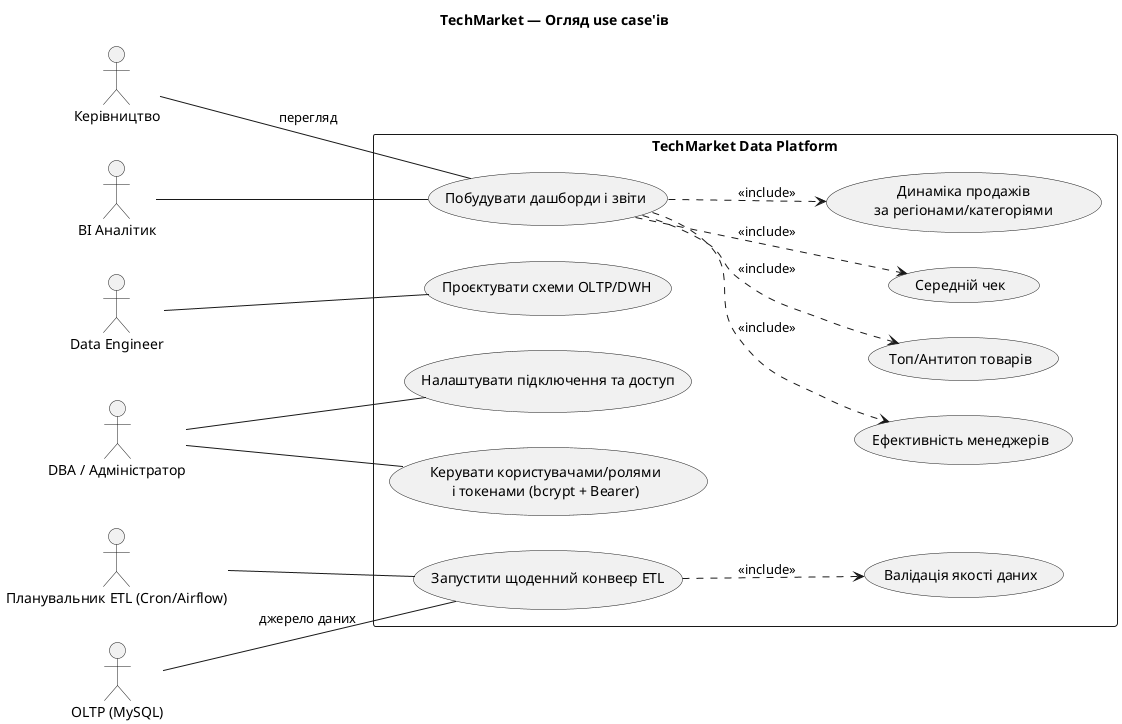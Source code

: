 @startuml TechMarket_Overview
title TechMarket — Огляд use case'ів
left to right direction

actor "Керівництво" as Exec
actor "BI Аналітик" as BI
actor "Data Engineer" as DE
actor "DBA / Адміністратор" as DBA
actor "Планувальник ETL (Cron/Airflow)" as Sched
actor "OLTP (MySQL)" as OLTP

rectangle "TechMarket Data Platform" as SYS {
  usecase "Проєктувати схеми OLTP/DWH" as UC_Design
  usecase "Налаштувати підключення та доступ" as UC_Access
  usecase "Запустити щоденний конвеєр ETL" as UC_DailyETL
  usecase "Валідація якості даних" as UC_DQ
  usecase "Побудувати дашборди і звіти" as UC_BI
  usecase "Керувати користувачами/ролями\nі токенами (bcrypt + Bearer)" as UC_Auth

  usecase "Динаміка продажів\nза регіонами/категоріями" as UC_SalesTrend
  usecase "Ефективність менеджерів" as UC_ManagersPerf
  usecase "Топ/Антитоп товарів" as UC_TopProducts
  usecase "Середній чек" as UC_AOV
}

UC_BI ..> UC_SalesTrend : <<include>>
UC_BI ..> UC_ManagersPerf : <<include>>
UC_BI ..> UC_TopProducts : <<include>>
UC_BI ..> UC_AOV : <<include>>
UC_DailyETL ..> UC_DQ : <<include>>

DE -- UC_Design
DBA -- UC_Access
DBA -- UC_Auth
Sched -- UC_DailyETL
BI -- UC_BI
Exec -- UC_BI : перегляд
OLTP -- UC_DailyETL : джерело даних

@enduml
